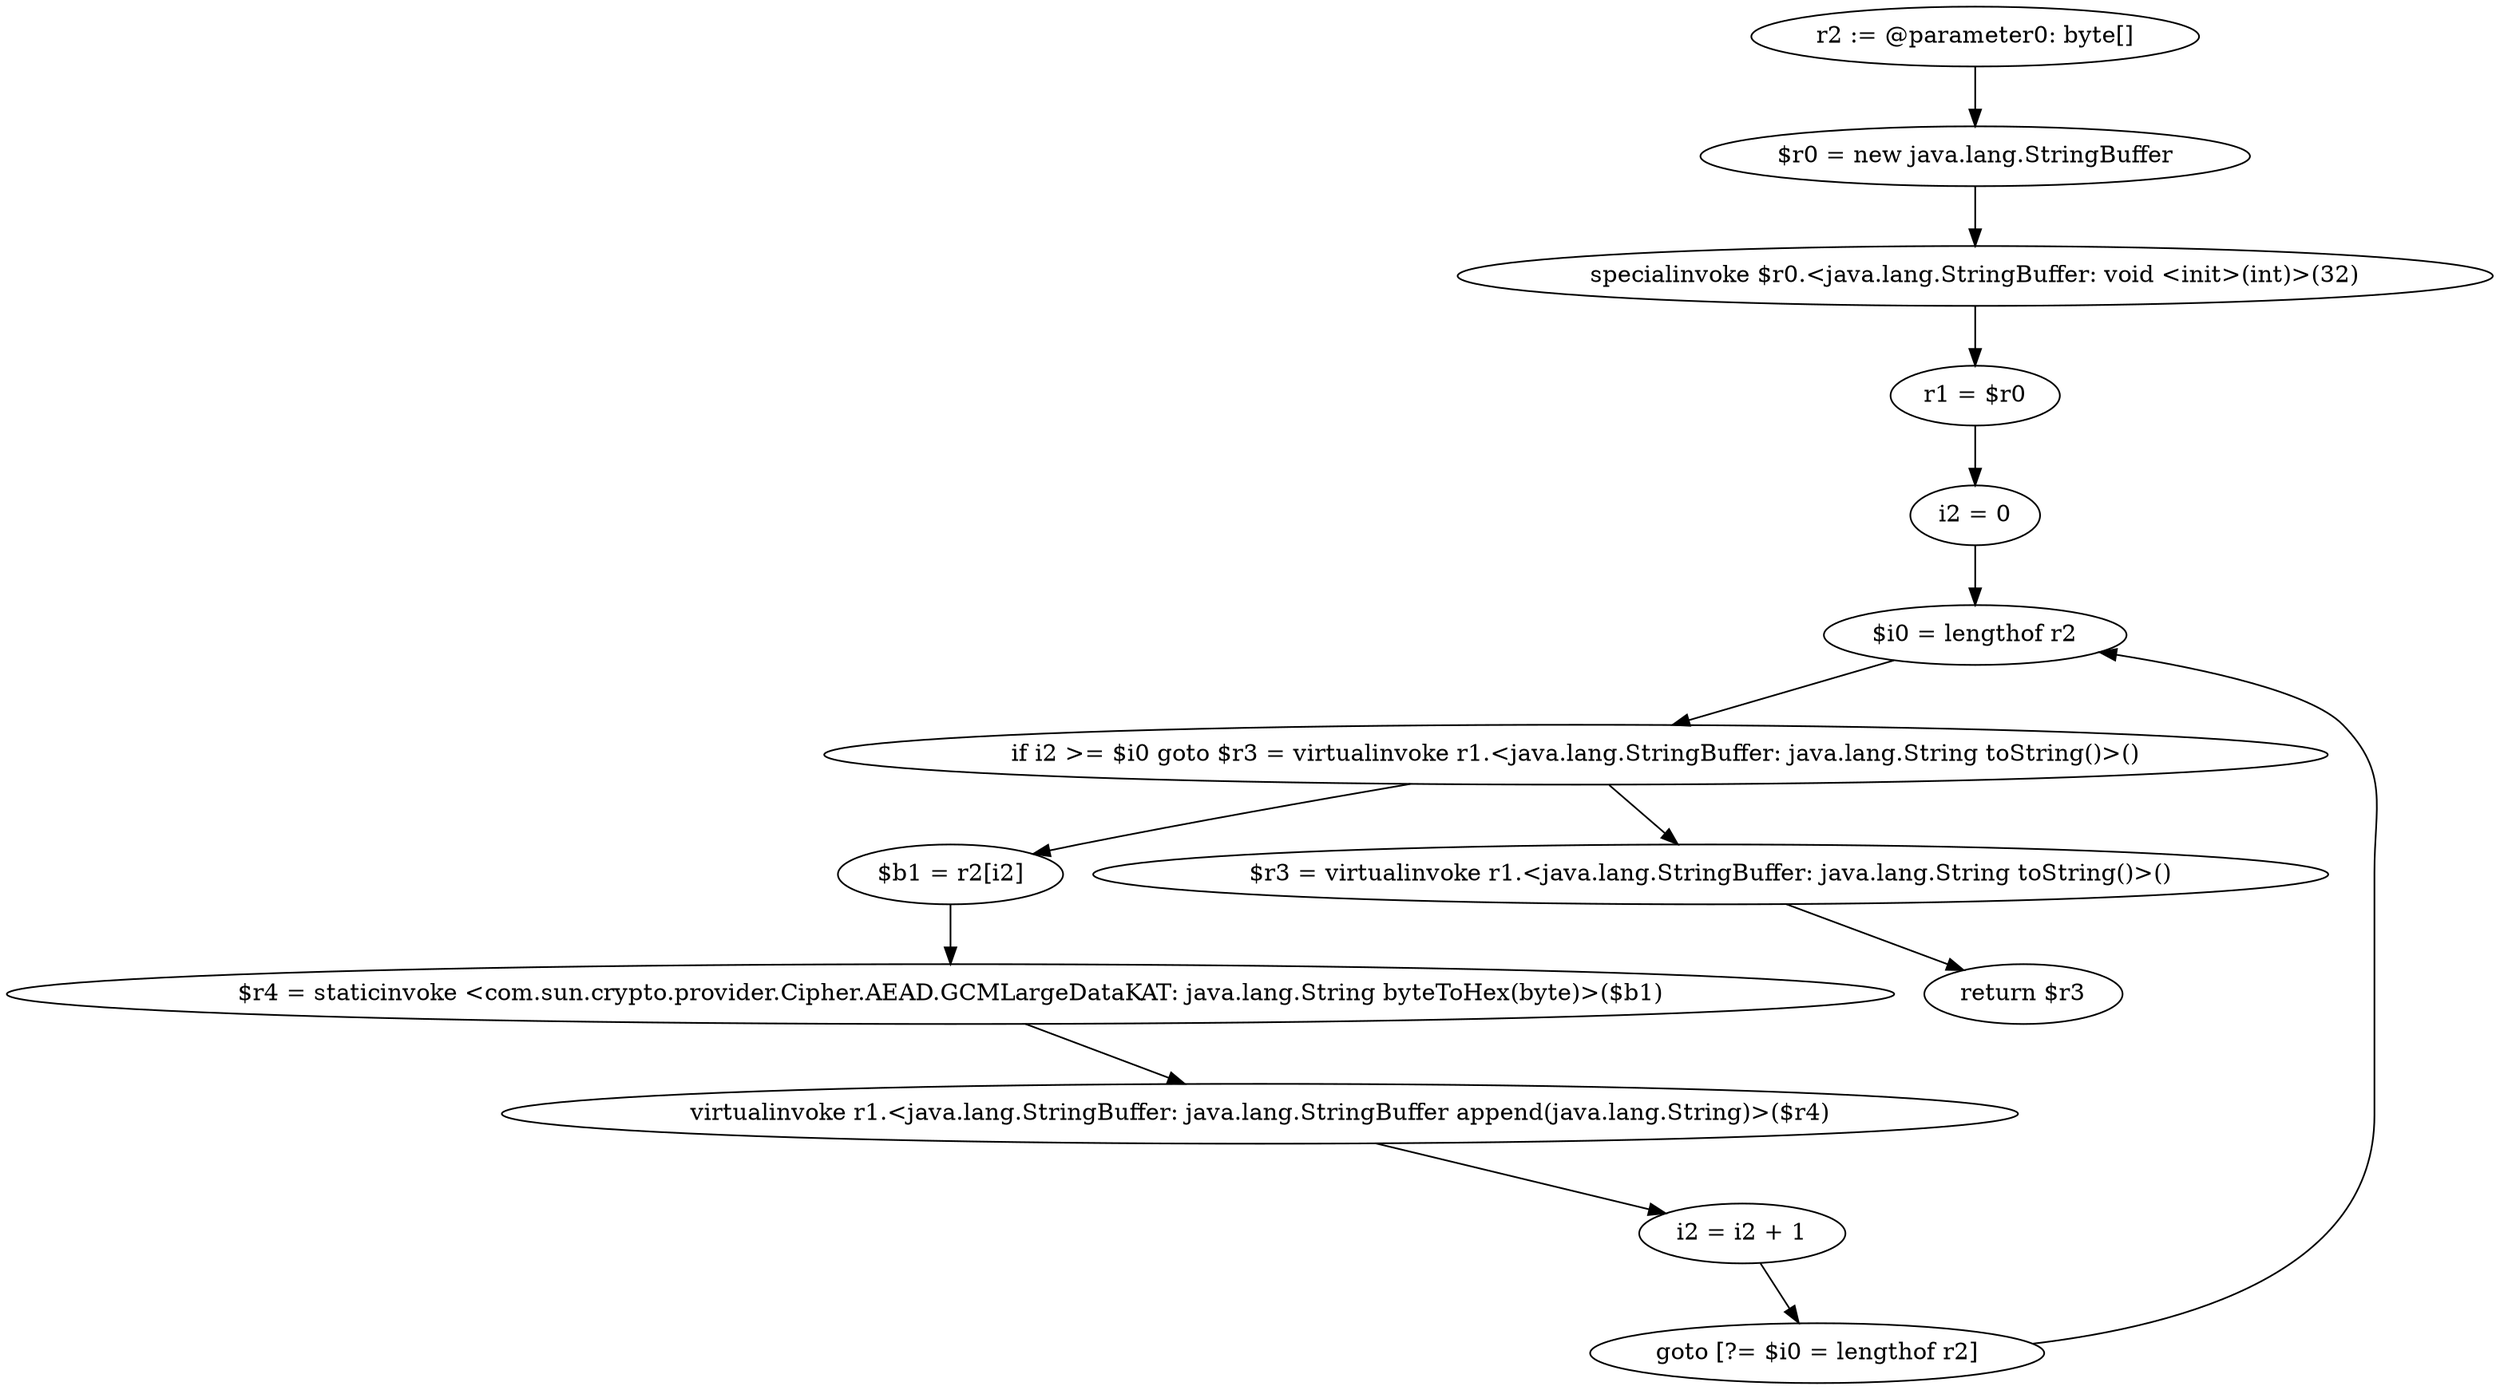digraph "unitGraph" {
    "r2 := @parameter0: byte[]"
    "$r0 = new java.lang.StringBuffer"
    "specialinvoke $r0.<java.lang.StringBuffer: void <init>(int)>(32)"
    "r1 = $r0"
    "i2 = 0"
    "$i0 = lengthof r2"
    "if i2 >= $i0 goto $r3 = virtualinvoke r1.<java.lang.StringBuffer: java.lang.String toString()>()"
    "$b1 = r2[i2]"
    "$r4 = staticinvoke <com.sun.crypto.provider.Cipher.AEAD.GCMLargeDataKAT: java.lang.String byteToHex(byte)>($b1)"
    "virtualinvoke r1.<java.lang.StringBuffer: java.lang.StringBuffer append(java.lang.String)>($r4)"
    "i2 = i2 + 1"
    "goto [?= $i0 = lengthof r2]"
    "$r3 = virtualinvoke r1.<java.lang.StringBuffer: java.lang.String toString()>()"
    "return $r3"
    "r2 := @parameter0: byte[]"->"$r0 = new java.lang.StringBuffer";
    "$r0 = new java.lang.StringBuffer"->"specialinvoke $r0.<java.lang.StringBuffer: void <init>(int)>(32)";
    "specialinvoke $r0.<java.lang.StringBuffer: void <init>(int)>(32)"->"r1 = $r0";
    "r1 = $r0"->"i2 = 0";
    "i2 = 0"->"$i0 = lengthof r2";
    "$i0 = lengthof r2"->"if i2 >= $i0 goto $r3 = virtualinvoke r1.<java.lang.StringBuffer: java.lang.String toString()>()";
    "if i2 >= $i0 goto $r3 = virtualinvoke r1.<java.lang.StringBuffer: java.lang.String toString()>()"->"$b1 = r2[i2]";
    "if i2 >= $i0 goto $r3 = virtualinvoke r1.<java.lang.StringBuffer: java.lang.String toString()>()"->"$r3 = virtualinvoke r1.<java.lang.StringBuffer: java.lang.String toString()>()";
    "$b1 = r2[i2]"->"$r4 = staticinvoke <com.sun.crypto.provider.Cipher.AEAD.GCMLargeDataKAT: java.lang.String byteToHex(byte)>($b1)";
    "$r4 = staticinvoke <com.sun.crypto.provider.Cipher.AEAD.GCMLargeDataKAT: java.lang.String byteToHex(byte)>($b1)"->"virtualinvoke r1.<java.lang.StringBuffer: java.lang.StringBuffer append(java.lang.String)>($r4)";
    "virtualinvoke r1.<java.lang.StringBuffer: java.lang.StringBuffer append(java.lang.String)>($r4)"->"i2 = i2 + 1";
    "i2 = i2 + 1"->"goto [?= $i0 = lengthof r2]";
    "goto [?= $i0 = lengthof r2]"->"$i0 = lengthof r2";
    "$r3 = virtualinvoke r1.<java.lang.StringBuffer: java.lang.String toString()>()"->"return $r3";
}
